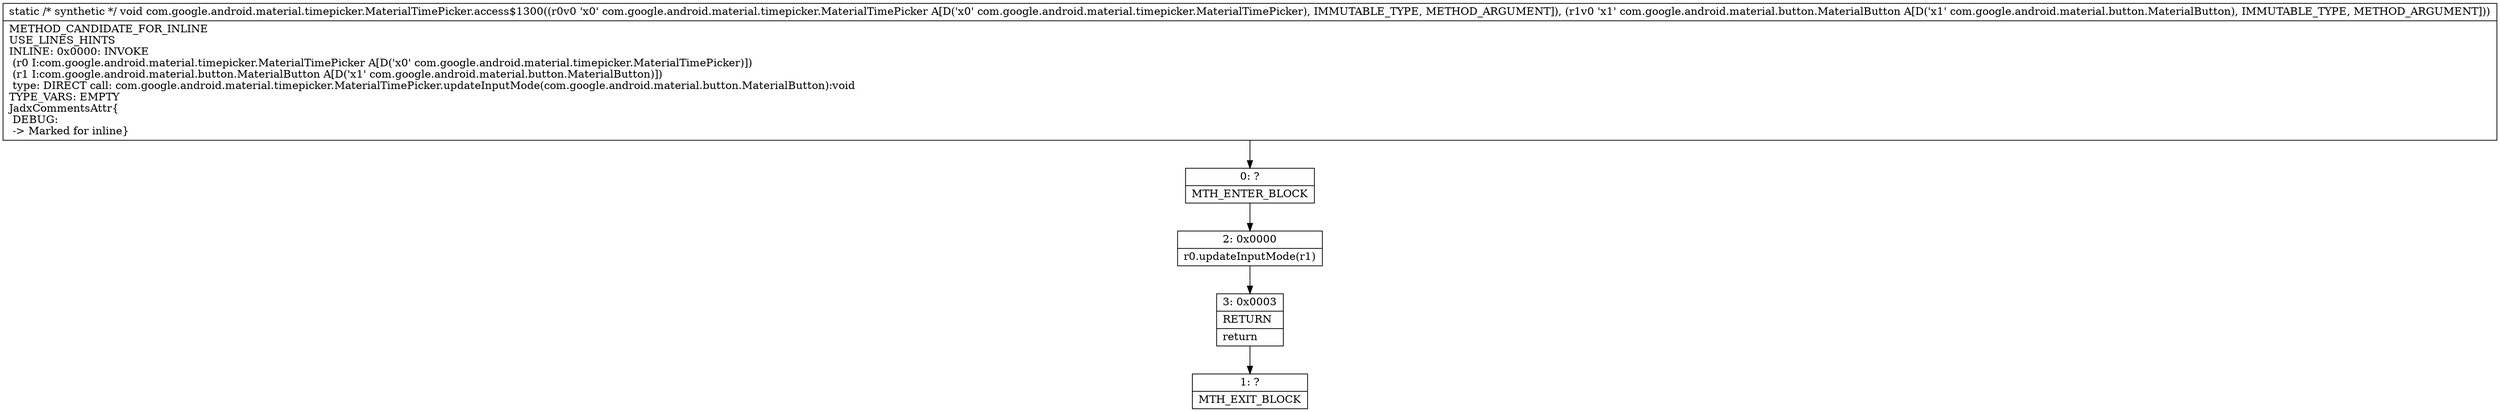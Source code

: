 digraph "CFG forcom.google.android.material.timepicker.MaterialTimePicker.access$1300(Lcom\/google\/android\/material\/timepicker\/MaterialTimePicker;Lcom\/google\/android\/material\/button\/MaterialButton;)V" {
Node_0 [shape=record,label="{0\:\ ?|MTH_ENTER_BLOCK\l}"];
Node_2 [shape=record,label="{2\:\ 0x0000|r0.updateInputMode(r1)\l}"];
Node_3 [shape=record,label="{3\:\ 0x0003|RETURN\l|return\l}"];
Node_1 [shape=record,label="{1\:\ ?|MTH_EXIT_BLOCK\l}"];
MethodNode[shape=record,label="{static \/* synthetic *\/ void com.google.android.material.timepicker.MaterialTimePicker.access$1300((r0v0 'x0' com.google.android.material.timepicker.MaterialTimePicker A[D('x0' com.google.android.material.timepicker.MaterialTimePicker), IMMUTABLE_TYPE, METHOD_ARGUMENT]), (r1v0 'x1' com.google.android.material.button.MaterialButton A[D('x1' com.google.android.material.button.MaterialButton), IMMUTABLE_TYPE, METHOD_ARGUMENT]))  | METHOD_CANDIDATE_FOR_INLINE\lUSE_LINES_HINTS\lINLINE: 0x0000: INVOKE  \l  (r0 I:com.google.android.material.timepicker.MaterialTimePicker A[D('x0' com.google.android.material.timepicker.MaterialTimePicker)])\l  (r1 I:com.google.android.material.button.MaterialButton A[D('x1' com.google.android.material.button.MaterialButton)])\l type: DIRECT call: com.google.android.material.timepicker.MaterialTimePicker.updateInputMode(com.google.android.material.button.MaterialButton):void\lTYPE_VARS: EMPTY\lJadxCommentsAttr\{\l DEBUG: \l \-\> Marked for inline\}\l}"];
MethodNode -> Node_0;Node_0 -> Node_2;
Node_2 -> Node_3;
Node_3 -> Node_1;
}

